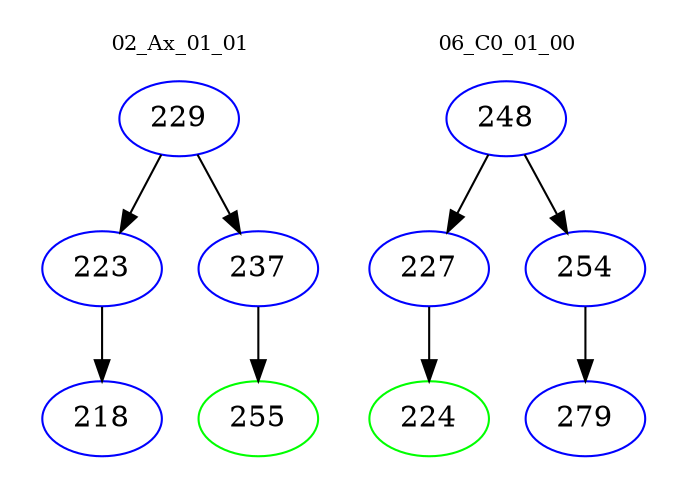 digraph{
subgraph cluster_0 {
color = white
label = "02_Ax_01_01";
fontsize=10;
T0_229 [label="229", color="blue"]
T0_229 -> T0_223 [color="black"]
T0_223 [label="223", color="blue"]
T0_223 -> T0_218 [color="black"]
T0_218 [label="218", color="blue"]
T0_229 -> T0_237 [color="black"]
T0_237 [label="237", color="blue"]
T0_237 -> T0_255 [color="black"]
T0_255 [label="255", color="green"]
}
subgraph cluster_1 {
color = white
label = "06_C0_01_00";
fontsize=10;
T1_248 [label="248", color="blue"]
T1_248 -> T1_227 [color="black"]
T1_227 [label="227", color="blue"]
T1_227 -> T1_224 [color="black"]
T1_224 [label="224", color="green"]
T1_248 -> T1_254 [color="black"]
T1_254 [label="254", color="blue"]
T1_254 -> T1_279 [color="black"]
T1_279 [label="279", color="blue"]
}
}
